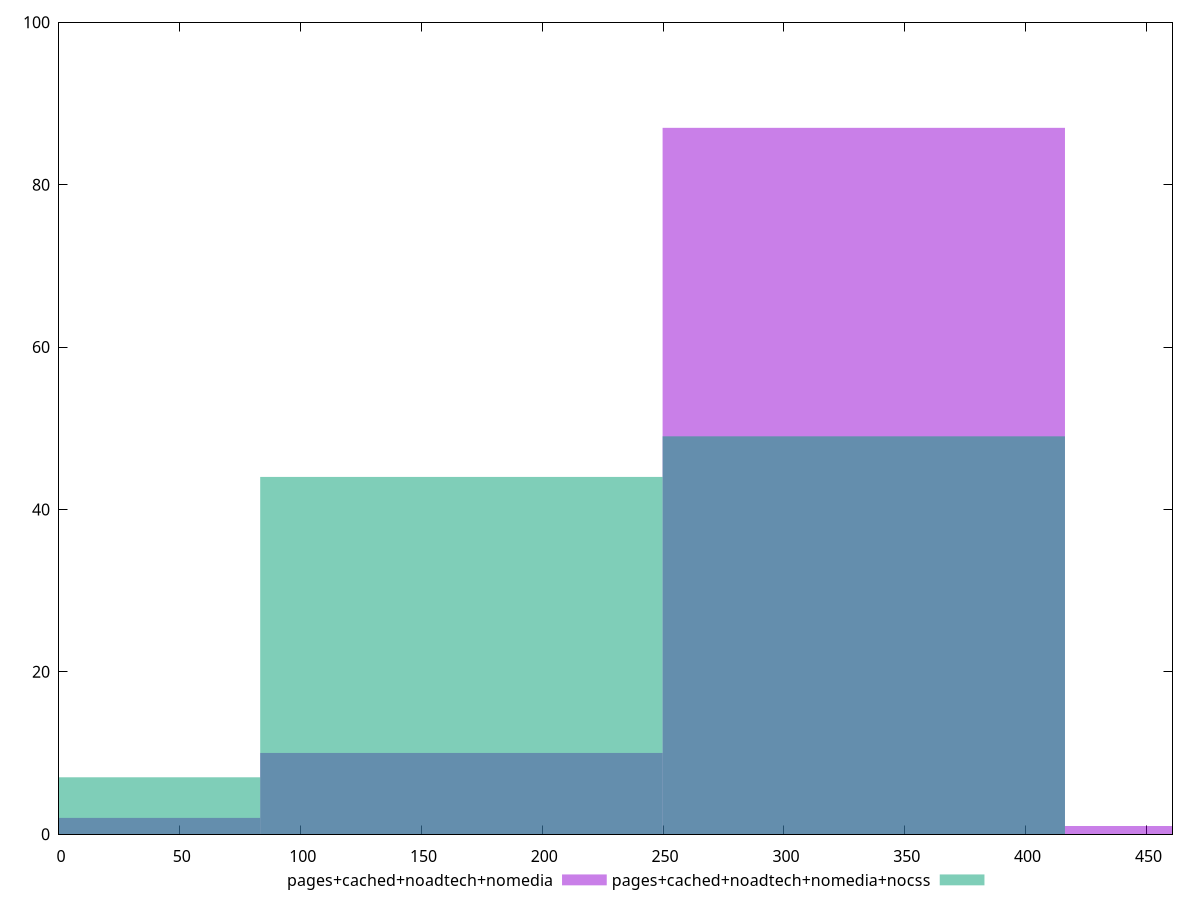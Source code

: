 reset

$pagesCachedNoadtechNomedia <<EOF
333.0429325667419 87
166.52146628337096 10
0 2
499.56439885011287 1
EOF

$pagesCachedNoadtechNomediaNocss <<EOF
333.0429325667419 49
166.52146628337096 44
0 7
EOF

set key outside below
set boxwidth 166.52146628337096
set xrange [0:460.79999999999995]
set yrange [0:100]
set trange [0:100]
set style fill transparent solid 0.5 noborder
set terminal svg size 640, 500 enhanced background rgb 'white'
set output "report_00013_2021-02-09T12-04-24.940Z/uses-rel-preconnect/comparison/histogram/3_vs_4.svg"

plot $pagesCachedNoadtechNomedia title "pages+cached+noadtech+nomedia" with boxes, \
     $pagesCachedNoadtechNomediaNocss title "pages+cached+noadtech+nomedia+nocss" with boxes

reset
